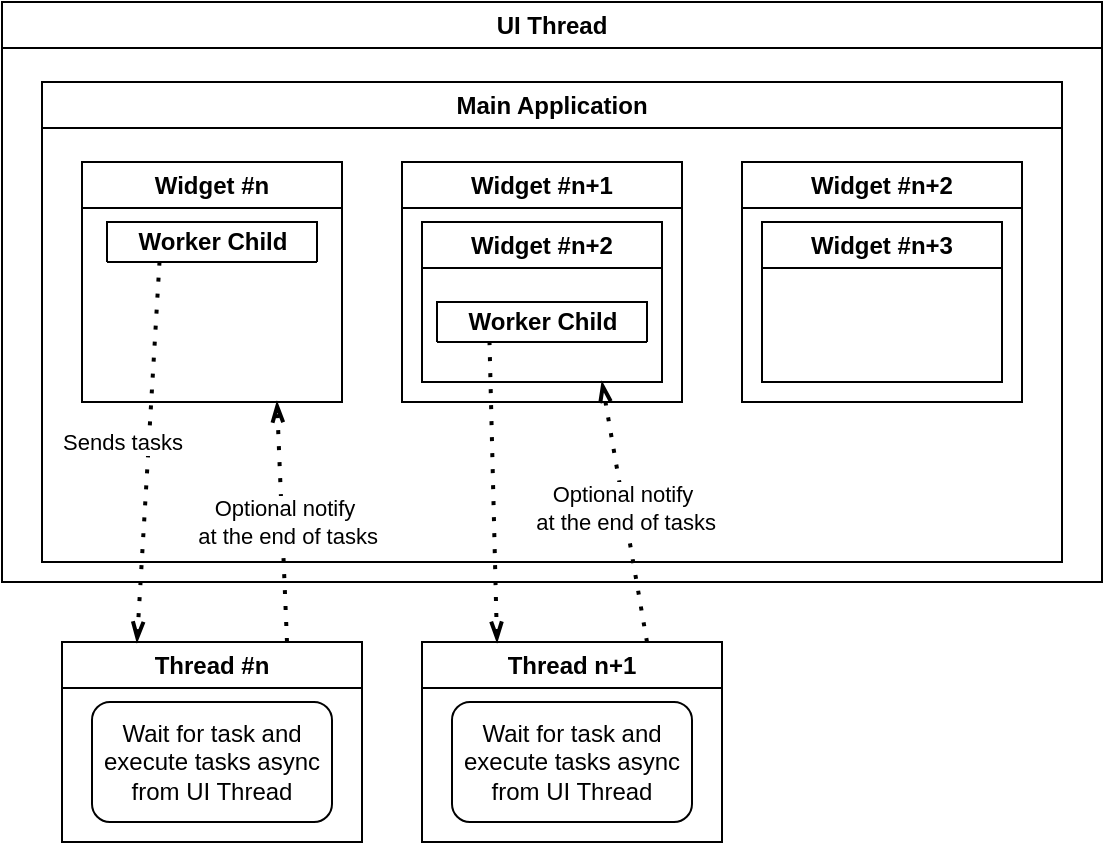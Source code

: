 <mxfile version="24.7.6">
  <diagram name="Page-1" id="KtVC6jg8_z9VQh8KyM91">
    <mxGraphModel dx="941" dy="606" grid="1" gridSize="10" guides="1" tooltips="1" connect="1" arrows="1" fold="1" page="1" pageScale="1" pageWidth="827" pageHeight="1169" math="0" shadow="0">
      <root>
        <mxCell id="0" />
        <mxCell id="1" parent="0" />
        <mxCell id="k9orf6TZyOmEVEsEEDNo-3" value="UI Thread" style="swimlane;whiteSpace=wrap;html=1;" vertex="1" parent="1">
          <mxGeometry x="30" y="150" width="550" height="290" as="geometry" />
        </mxCell>
        <mxCell id="k9orf6TZyOmEVEsEEDNo-2" value="Main Application" style="swimlane;whiteSpace=wrap;html=1;" vertex="1" parent="k9orf6TZyOmEVEsEEDNo-3">
          <mxGeometry x="20" y="40" width="510" height="240" as="geometry" />
        </mxCell>
        <mxCell id="k9orf6TZyOmEVEsEEDNo-4" value="Widget #n" style="swimlane;whiteSpace=wrap;html=1;" vertex="1" parent="k9orf6TZyOmEVEsEEDNo-2">
          <mxGeometry x="20" y="40" width="130" height="120" as="geometry" />
        </mxCell>
        <mxCell id="k9orf6TZyOmEVEsEEDNo-5" value="Worker Child" style="swimlane;whiteSpace=wrap;html=1;" vertex="1" parent="k9orf6TZyOmEVEsEEDNo-4">
          <mxGeometry x="12.5" y="30" width="105" height="20" as="geometry" />
        </mxCell>
        <mxCell id="k9orf6TZyOmEVEsEEDNo-12" value="Widget #n+1" style="swimlane;whiteSpace=wrap;html=1;" vertex="1" parent="k9orf6TZyOmEVEsEEDNo-2">
          <mxGeometry x="180" y="40" width="140" height="120" as="geometry" />
        </mxCell>
        <mxCell id="k9orf6TZyOmEVEsEEDNo-16" value="Widget #n+2" style="swimlane;whiteSpace=wrap;html=1;" vertex="1" parent="k9orf6TZyOmEVEsEEDNo-12">
          <mxGeometry x="10" y="30" width="120" height="80" as="geometry" />
        </mxCell>
        <mxCell id="k9orf6TZyOmEVEsEEDNo-17" value="Worker Child" style="swimlane;whiteSpace=wrap;html=1;" vertex="1" parent="k9orf6TZyOmEVEsEEDNo-16">
          <mxGeometry x="7.5" y="40" width="105" height="20" as="geometry" />
        </mxCell>
        <mxCell id="k9orf6TZyOmEVEsEEDNo-22" value="Widget #n+2" style="swimlane;whiteSpace=wrap;html=1;" vertex="1" parent="k9orf6TZyOmEVEsEEDNo-2">
          <mxGeometry x="350" y="40" width="140" height="120" as="geometry" />
        </mxCell>
        <mxCell id="k9orf6TZyOmEVEsEEDNo-23" value="Widget #n+3" style="swimlane;whiteSpace=wrap;html=1;" vertex="1" parent="k9orf6TZyOmEVEsEEDNo-22">
          <mxGeometry x="10" y="30" width="120" height="80" as="geometry" />
        </mxCell>
        <mxCell id="k9orf6TZyOmEVEsEEDNo-6" value="Thread #n" style="swimlane;whiteSpace=wrap;html=1;" vertex="1" parent="1">
          <mxGeometry x="60" y="470" width="150" height="100" as="geometry" />
        </mxCell>
        <mxCell id="k9orf6TZyOmEVEsEEDNo-7" value="Wait for task and execute tasks async from UI Thread" style="rounded=1;whiteSpace=wrap;html=1;" vertex="1" parent="k9orf6TZyOmEVEsEEDNo-6">
          <mxGeometry x="15" y="30" width="120" height="60" as="geometry" />
        </mxCell>
        <mxCell id="k9orf6TZyOmEVEsEEDNo-8" value="" style="endArrow=none;dashed=1;html=1;dashPattern=1 3;strokeWidth=2;rounded=0;entryX=0.25;entryY=1;entryDx=0;entryDy=0;exitX=0.25;exitY=0;exitDx=0;exitDy=0;startArrow=openThin;startFill=0;" edge="1" parent="1" source="k9orf6TZyOmEVEsEEDNo-6" target="k9orf6TZyOmEVEsEEDNo-5">
          <mxGeometry width="50" height="50" relative="1" as="geometry">
            <mxPoint x="180" y="490" as="sourcePoint" />
            <mxPoint x="230" y="440" as="targetPoint" />
          </mxGeometry>
        </mxCell>
        <mxCell id="k9orf6TZyOmEVEsEEDNo-9" value="Sends tasks" style="edgeLabel;html=1;align=center;verticalAlign=middle;resizable=0;points=[];" vertex="1" connectable="0" parent="k9orf6TZyOmEVEsEEDNo-8">
          <mxGeometry x="0.304" relative="1" as="geometry">
            <mxPoint x="-15" y="24" as="offset" />
          </mxGeometry>
        </mxCell>
        <mxCell id="k9orf6TZyOmEVEsEEDNo-18" value="Thread n+1" style="swimlane;whiteSpace=wrap;html=1;" vertex="1" parent="1">
          <mxGeometry x="240" y="470" width="150" height="100" as="geometry" />
        </mxCell>
        <mxCell id="k9orf6TZyOmEVEsEEDNo-19" value="Wait for task and execute tasks async from UI Thread" style="rounded=1;whiteSpace=wrap;html=1;" vertex="1" parent="k9orf6TZyOmEVEsEEDNo-18">
          <mxGeometry x="15" y="30" width="120" height="60" as="geometry" />
        </mxCell>
        <mxCell id="k9orf6TZyOmEVEsEEDNo-20" value="" style="endArrow=none;dashed=1;html=1;dashPattern=1 3;strokeWidth=2;rounded=0;entryX=0.25;entryY=1;entryDx=0;entryDy=0;exitX=0.25;exitY=0;exitDx=0;exitDy=0;endFill=0;startArrow=openThin;startFill=0;" edge="1" parent="1" source="k9orf6TZyOmEVEsEEDNo-18" target="k9orf6TZyOmEVEsEEDNo-17">
          <mxGeometry width="50" height="50" relative="1" as="geometry">
            <mxPoint x="145" y="480" as="sourcePoint" />
            <mxPoint x="145" y="290" as="targetPoint" />
          </mxGeometry>
        </mxCell>
        <mxCell id="k9orf6TZyOmEVEsEEDNo-26" value="" style="endArrow=openThin;dashed=1;html=1;dashPattern=1 3;strokeWidth=2;rounded=0;entryX=0.75;entryY=1;entryDx=0;entryDy=0;exitX=0.75;exitY=0;exitDx=0;exitDy=0;startArrow=none;startFill=0;endFill=0;" edge="1" parent="1" source="k9orf6TZyOmEVEsEEDNo-6" target="k9orf6TZyOmEVEsEEDNo-4">
          <mxGeometry width="50" height="50" relative="1" as="geometry">
            <mxPoint x="170" y="460" as="sourcePoint" />
            <mxPoint x="50" y="460" as="targetPoint" />
          </mxGeometry>
        </mxCell>
        <mxCell id="k9orf6TZyOmEVEsEEDNo-27" value="Optional notify&lt;br&gt;&amp;nbsp;at the end of tasks" style="edgeLabel;html=1;align=center;verticalAlign=middle;resizable=0;points=[];" vertex="1" connectable="0" parent="k9orf6TZyOmEVEsEEDNo-26">
          <mxGeometry x="0.254" y="-3" relative="1" as="geometry">
            <mxPoint x="-2" y="15" as="offset" />
          </mxGeometry>
        </mxCell>
        <mxCell id="k9orf6TZyOmEVEsEEDNo-28" value="" style="endArrow=openThin;dashed=1;html=1;dashPattern=1 3;strokeWidth=2;rounded=0;entryX=0.75;entryY=1;entryDx=0;entryDy=0;exitX=0.75;exitY=0;exitDx=0;exitDy=0;startArrow=none;startFill=0;endFill=0;" edge="1" parent="1" source="k9orf6TZyOmEVEsEEDNo-18" target="k9orf6TZyOmEVEsEEDNo-16">
          <mxGeometry width="50" height="50" relative="1" as="geometry">
            <mxPoint x="345" y="460" as="sourcePoint" />
            <mxPoint x="340" y="340" as="targetPoint" />
          </mxGeometry>
        </mxCell>
        <mxCell id="k9orf6TZyOmEVEsEEDNo-29" value="Optional notify&lt;br&gt;&amp;nbsp;at the end of tasks" style="edgeLabel;html=1;align=center;verticalAlign=middle;resizable=0;points=[];" vertex="1" connectable="0" parent="k9orf6TZyOmEVEsEEDNo-28">
          <mxGeometry x="0.254" y="-3" relative="1" as="geometry">
            <mxPoint x="-2" y="15" as="offset" />
          </mxGeometry>
        </mxCell>
      </root>
    </mxGraphModel>
  </diagram>
</mxfile>
